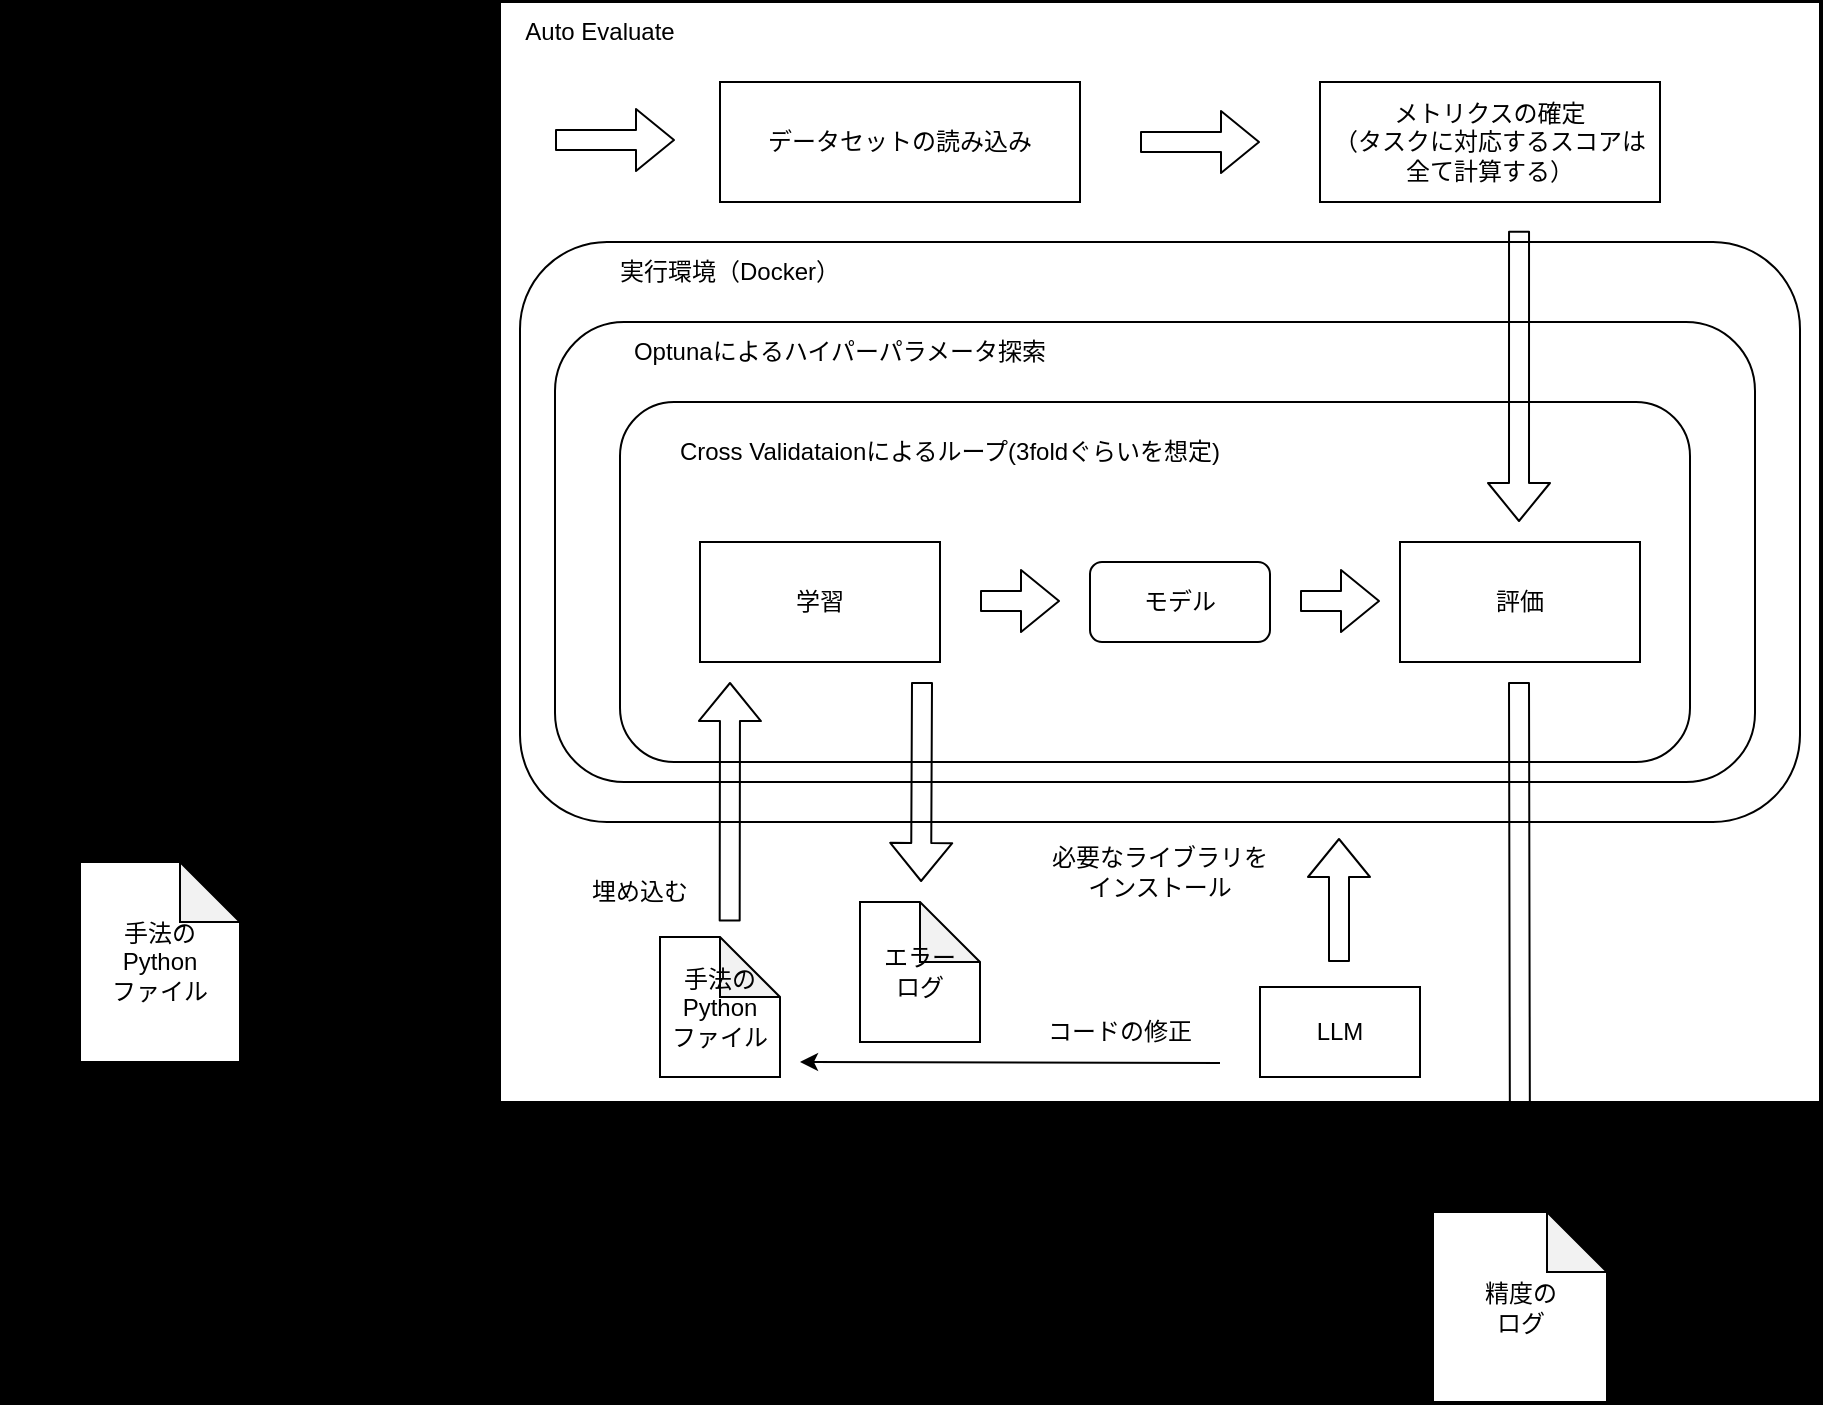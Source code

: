 <mxfile>
    <diagram id="9aL8Li8Np5pivJQNght9" name="ページ1">
        <mxGraphModel dx="486" dy="2001" grid="1" gridSize="10" guides="1" tooltips="1" connect="1" arrows="1" fold="1" page="1" pageScale="1" pageWidth="827" pageHeight="1169" background="#000000" math="0" shadow="0">
            <root>
                <mxCell id="0"/>
                <mxCell id="1" parent="0"/>
                <mxCell id="3" value="" style="rounded=0;whiteSpace=wrap;html=1;" vertex="1" parent="1">
                    <mxGeometry x="290" y="-20" width="660" height="550" as="geometry"/>
                </mxCell>
                <mxCell id="34" value="" style="rounded=1;whiteSpace=wrap;html=1;" vertex="1" parent="1">
                    <mxGeometry x="300" y="100" width="640" height="290" as="geometry"/>
                </mxCell>
                <mxCell id="15" value="" style="rounded=1;whiteSpace=wrap;html=1;" vertex="1" parent="1">
                    <mxGeometry x="317.5" y="140" width="600" height="230" as="geometry"/>
                </mxCell>
                <mxCell id="14" value="" style="rounded=1;whiteSpace=wrap;html=1;" vertex="1" parent="1">
                    <mxGeometry x="350" y="180" width="535" height="180" as="geometry"/>
                </mxCell>
                <mxCell id="2" value="手法の&lt;br&gt;Python&lt;br&gt;ファイル" style="shape=note;whiteSpace=wrap;html=1;backgroundOutline=1;darkOpacity=0.05;" vertex="1" parent="1">
                    <mxGeometry x="80" y="410" width="80" height="100" as="geometry"/>
                </mxCell>
                <mxCell id="4" value="&lt;ul&gt;&lt;li&gt;タスクのタイプ&lt;/li&gt;&lt;li&gt;データセット名？&lt;/li&gt;&lt;/ul&gt;" style="text;html=1;strokeColor=none;fillColor=none;align=left;verticalAlign=middle;whiteSpace=wrap;rounded=0;" vertex="1" parent="1">
                    <mxGeometry x="40" y="32.5" width="140" height="35" as="geometry"/>
                </mxCell>
                <mxCell id="5" value="Pythonファイルのパス" style="text;html=1;strokeColor=none;fillColor=none;align=center;verticalAlign=middle;whiteSpace=wrap;rounded=0;" vertex="1" parent="1">
                    <mxGeometry x="55" y="360" width="130" height="30" as="geometry"/>
                </mxCell>
                <mxCell id="7" value="" style="shape=flexArrow;endArrow=classic;html=1;" edge="1" parent="1">
                    <mxGeometry width="50" height="50" relative="1" as="geometry">
                        <mxPoint x="200" y="459" as="sourcePoint"/>
                        <mxPoint x="260" y="459" as="targetPoint"/>
                    </mxGeometry>
                </mxCell>
                <mxCell id="9" value="入力" style="text;html=1;strokeColor=none;fillColor=none;align=center;verticalAlign=middle;whiteSpace=wrap;rounded=0;" vertex="1" parent="1">
                    <mxGeometry x="200" y="70" width="60" height="30" as="geometry"/>
                </mxCell>
                <mxCell id="11" value="学習" style="rounded=0;whiteSpace=wrap;html=1;" vertex="1" parent="1">
                    <mxGeometry x="390" y="250" width="120" height="60" as="geometry"/>
                </mxCell>
                <mxCell id="13" value="評価" style="rounded=0;whiteSpace=wrap;html=1;" vertex="1" parent="1">
                    <mxGeometry x="740" y="250" width="120" height="60" as="geometry"/>
                </mxCell>
                <mxCell id="16" value="Auto Evaluate" style="text;html=1;strokeColor=none;fillColor=none;align=center;verticalAlign=middle;whiteSpace=wrap;rounded=0;" vertex="1" parent="1">
                    <mxGeometry x="290" y="-20" width="100" height="30" as="geometry"/>
                </mxCell>
                <mxCell id="17" value="Optunaによるハイパーパラメータ探索" style="text;html=1;strokeColor=none;fillColor=none;align=center;verticalAlign=middle;whiteSpace=wrap;rounded=0;" vertex="1" parent="1">
                    <mxGeometry x="335" y="140" width="250" height="30" as="geometry"/>
                </mxCell>
                <mxCell id="18" value="Cross Validataionによるループ(3foldぐらいを想定)" style="text;html=1;strokeColor=none;fillColor=none;align=center;verticalAlign=middle;whiteSpace=wrap;rounded=0;" vertex="1" parent="1">
                    <mxGeometry x="360" y="190" width="310" height="30" as="geometry"/>
                </mxCell>
                <mxCell id="19" value="" style="shape=flexArrow;endArrow=classic;html=1;" edge="1" parent="1">
                    <mxGeometry width="50" height="50" relative="1" as="geometry">
                        <mxPoint x="799.5" y="320" as="sourcePoint"/>
                        <mxPoint x="800" y="570" as="targetPoint"/>
                    </mxGeometry>
                </mxCell>
                <mxCell id="20" value="データセットの読み込み" style="rounded=0;whiteSpace=wrap;html=1;" vertex="1" parent="1">
                    <mxGeometry x="400" y="20" width="180" height="60" as="geometry"/>
                </mxCell>
                <mxCell id="21" value="" style="shape=flexArrow;endArrow=classic;html=1;" edge="1" parent="1">
                    <mxGeometry width="50" height="50" relative="1" as="geometry">
                        <mxPoint x="317.5" y="49" as="sourcePoint"/>
                        <mxPoint x="377.5" y="49" as="targetPoint"/>
                    </mxGeometry>
                </mxCell>
                <mxCell id="22" value="" style="shape=flexArrow;endArrow=classic;html=1;" edge="1" parent="1">
                    <mxGeometry width="50" height="50" relative="1" as="geometry">
                        <mxPoint x="610" y="50" as="sourcePoint"/>
                        <mxPoint x="670" y="50" as="targetPoint"/>
                    </mxGeometry>
                </mxCell>
                <mxCell id="24" value="メトリクスの確定&lt;br&gt;（タスクに対応するスコアは&lt;br&gt;全て計算する）" style="rounded=0;whiteSpace=wrap;html=1;" vertex="1" parent="1">
                    <mxGeometry x="700" y="20" width="170" height="60" as="geometry"/>
                </mxCell>
                <mxCell id="25" value="" style="shape=flexArrow;endArrow=classic;html=1;exitX=0.772;exitY=0.208;exitDx=0;exitDy=0;exitPerimeter=0;" edge="1" parent="1" source="3">
                    <mxGeometry width="50" height="50" relative="1" as="geometry">
                        <mxPoint x="800" y="120" as="sourcePoint"/>
                        <mxPoint x="799.5" y="240" as="targetPoint"/>
                    </mxGeometry>
                </mxCell>
                <mxCell id="26" value="手法の&lt;br&gt;Python&lt;br&gt;ファイル" style="shape=note;whiteSpace=wrap;html=1;backgroundOutline=1;darkOpacity=0.05;" vertex="1" parent="1">
                    <mxGeometry x="370" y="447.5" width="60" height="70" as="geometry"/>
                </mxCell>
                <mxCell id="27" value="" style="shape=flexArrow;endArrow=classic;html=1;exitX=0.174;exitY=0.836;exitDx=0;exitDy=0;exitPerimeter=0;" edge="1" parent="1" source="3">
                    <mxGeometry width="50" height="50" relative="1" as="geometry">
                        <mxPoint x="404.5" y="400" as="sourcePoint"/>
                        <mxPoint x="405" y="320" as="targetPoint"/>
                    </mxGeometry>
                </mxCell>
                <mxCell id="28" value="埋め込む" style="text;html=1;strokeColor=none;fillColor=none;align=center;verticalAlign=middle;whiteSpace=wrap;rounded=0;" vertex="1" parent="1">
                    <mxGeometry x="330" y="410" width="60" height="30" as="geometry"/>
                </mxCell>
                <mxCell id="30" value="精度の&lt;br&gt;ログ" style="shape=note;whiteSpace=wrap;html=1;backgroundOutline=1;darkOpacity=0.05;" vertex="1" parent="1">
                    <mxGeometry x="756.5" y="585" width="87" height="95" as="geometry"/>
                </mxCell>
                <mxCell id="31" value="" style="shape=flexArrow;endArrow=classic;html=1;entryX=0.319;entryY=0.8;entryDx=0;entryDy=0;entryPerimeter=0;" edge="1" parent="1" target="3">
                    <mxGeometry width="50" height="50" relative="1" as="geometry">
                        <mxPoint x="501" y="320" as="sourcePoint"/>
                        <mxPoint x="500.5" y="400" as="targetPoint"/>
                    </mxGeometry>
                </mxCell>
                <mxCell id="32" value="エラー&lt;br&gt;ログ" style="shape=note;whiteSpace=wrap;html=1;backgroundOutline=1;darkOpacity=0.05;" vertex="1" parent="1">
                    <mxGeometry x="470" y="430" width="60" height="70" as="geometry"/>
                </mxCell>
                <mxCell id="33" value="LLM" style="rounded=0;whiteSpace=wrap;html=1;" vertex="1" parent="1">
                    <mxGeometry x="670" y="472.5" width="80" height="45" as="geometry"/>
                </mxCell>
                <mxCell id="35" value="実行環境（Docker）" style="text;html=1;strokeColor=none;fillColor=none;align=center;verticalAlign=middle;whiteSpace=wrap;rounded=0;" vertex="1" parent="1">
                    <mxGeometry x="320" y="100" width="170" height="30" as="geometry"/>
                </mxCell>
                <mxCell id="36" value="" style="endArrow=classic;html=1;" edge="1" parent="1">
                    <mxGeometry width="50" height="50" relative="1" as="geometry">
                        <mxPoint x="650" y="510.5" as="sourcePoint"/>
                        <mxPoint x="440" y="510" as="targetPoint"/>
                    </mxGeometry>
                </mxCell>
                <mxCell id="37" value="" style="shape=flexArrow;endArrow=classic;html=1;" edge="1" parent="1">
                    <mxGeometry width="50" height="50" relative="1" as="geometry">
                        <mxPoint x="709.5" y="460" as="sourcePoint"/>
                        <mxPoint x="709.5" y="398" as="targetPoint"/>
                    </mxGeometry>
                </mxCell>
                <mxCell id="38" value="必要なライブラリを&lt;br&gt;インストール" style="text;html=1;strokeColor=none;fillColor=none;align=center;verticalAlign=middle;whiteSpace=wrap;rounded=0;" vertex="1" parent="1">
                    <mxGeometry x="545" y="400" width="150" height="30" as="geometry"/>
                </mxCell>
                <mxCell id="39" value="コードの修正" style="text;html=1;strokeColor=none;fillColor=none;align=center;verticalAlign=middle;whiteSpace=wrap;rounded=0;" vertex="1" parent="1">
                    <mxGeometry x="550" y="480" width="100" height="30" as="geometry"/>
                </mxCell>
                <mxCell id="40" value="" style="shape=flexArrow;endArrow=classic;html=1;" edge="1" parent="1">
                    <mxGeometry width="50" height="50" relative="1" as="geometry">
                        <mxPoint x="530" y="279.5" as="sourcePoint"/>
                        <mxPoint x="570" y="279.5" as="targetPoint"/>
                    </mxGeometry>
                </mxCell>
                <mxCell id="41" value="" style="shape=flexArrow;endArrow=classic;html=1;" edge="1" parent="1">
                    <mxGeometry width="50" height="50" relative="1" as="geometry">
                        <mxPoint x="690" y="279.5" as="sourcePoint"/>
                        <mxPoint x="730" y="279.5" as="targetPoint"/>
                    </mxGeometry>
                </mxCell>
                <mxCell id="43" value="モデル" style="rounded=1;whiteSpace=wrap;html=1;" vertex="1" parent="1">
                    <mxGeometry x="585" y="260" width="90" height="40" as="geometry"/>
                </mxCell>
                <mxCell id="44" value="" style="shape=flexArrow;endArrow=classic;html=1;" edge="1" parent="1">
                    <mxGeometry width="50" height="50" relative="1" as="geometry">
                        <mxPoint x="200" y="49.5" as="sourcePoint"/>
                        <mxPoint x="260" y="49.5" as="targetPoint"/>
                    </mxGeometry>
                </mxCell>
                <mxCell id="45" value="入力" style="text;html=1;strokeColor=none;fillColor=none;align=center;verticalAlign=middle;whiteSpace=wrap;rounded=0;" vertex="1" parent="1">
                    <mxGeometry x="200" y="400" width="60" height="30" as="geometry"/>
                </mxCell>
            </root>
        </mxGraphModel>
    </diagram>
</mxfile>
